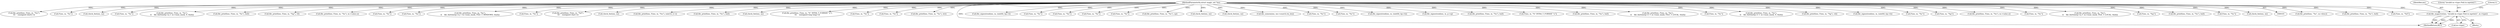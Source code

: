 digraph "0_file_4a284c89d6ef11aca34da65da7d673050a5ea320_5@pointer" {
"1001029" [label="(Call,file_magerror(ms, \"invalid m->type (%d) in mprint()\", m->type))"];
"1000102" [label="(MethodParameterIn,struct magic_set *ms)"];
"1001002" [label="(Call,file_printf(ms, \"%s\", m->desc))"];
"1000159" [label="(Call,file_printf(ms, F(ms, m, \"%s\"), buf))"];
"1001029" [label="(Call,file_magerror(ms, \"invalid m->type (%d) in mprint()\", m->type))"];
"1001032" [label="(Call,m->type)"];
"1001030" [label="(Identifier,ms)"];
"1000177" [label="(Call,F(ms, m, \"%d\"))"];
"1000250" [label="(Call,file_printf(ms, F(ms, m, \"%u\"),\n\t\t\t    (unsigned short) v))"];
"1000385" [label="(Call,F(ms, m, \"%s\"))"];
"1000749" [label="(Call,check_fmt(ms, m))"];
"1000607" [label="(Call,F(ms, m, \"%s\"))"];
"1000675" [label="(Call,file_printf(ms, F(ms, m, \"%s\"),\n\t\t    file_fmttime(p->q + m->num_mask, 0, tbuf)))"];
"1000834" [label="(Call,file_printf(ms, F(ms, m, \"%s\"), buf))"];
"1000784" [label="(Call,file_printf(ms, F(ms, m, \"%g\"), vf))"];
"1000442" [label="(Call,file_printf(ms, F(ms, m, \"%s\"), m->value.s))"];
"1001031" [label="(Literal,\"invalid m->type (%d) in mprint()\")"];
"1000677" [label="(Call,F(ms, m, \"%s\"))"];
"1000252" [label="(Call,F(ms, m, \"%u\"))"];
"1000710" [label="(Call,file_printf(ms, F(ms, m, \"%s\"),\n\t\t    file_fmttime(p->q + m->num_mask, FILE_T_WINDOWS, tbuf)))"];
"1000542" [label="(Call,F(ms, m, \"%s\"))"];
"1000175" [label="(Call,file_printf(ms, F(ms, m, \"%d\"),\n\t\t\t    (unsigned char) v))"];
"1000213" [label="(Call,check_fmt(ms, m))"];
"1000326" [label="(Call,file_printf(ms, F(ms, m, \"%u\"), (uint32_t) v))"];
"1000768" [label="(Call,file_printf(ms, F(ms, m, \"%s\"), buf))"];
"1000289" [label="(Call,check_fmt(ms, m))"];
"1000399" [label="(Call,file_printf(ms, F(ms, m, \"%\" INT64_T_FORMAT \"u\"),\n\t\t\t    (unsigned long long) v))"];
"1000712" [label="(Call,F(ms, m, \"%s\"))"];
"1000836" [label="(Call,F(ms, m, \"%s\"))"];
"1000540" [label="(Call,file_printf(ms, F(ms, m, \"%s\"), str))"];
"1001042" [label="(MethodReturn,RET)"];
"1000280" [label="(Call,file_signextend(ms, m, (uint64_t)p->l))"];
"1000102" [label="(MethodParameterIn,struct magic_set *ms)"];
"1000236" [label="(Call,F(ms, m, \"%s\"))"];
"1000328" [label="(Call,F(ms, m, \"%u\"))"];
"1000770" [label="(Call,F(ms, m, \"%s\"))"];
"1000161" [label="(Call,F(ms, m, \"%s\"))"];
"1000908" [label="(Call,file_printf(ms, F(ms, m, \"%s\"), cp))"];
"1000815" [label="(Call,check_fmt(ms, m))"];
"1000362" [label="(Call,check_fmt(ms, m))"];
"1000896" [label="(Call,file_oomem(ms, ms->search.rm_len))"];
"1000910" [label="(Call,F(ms, m, \"%s\"))"];
"1000642" [label="(Call,F(ms, m, \"%s\"))"];
"1000204" [label="(Call,file_signextend(ms, m, (uint64_t)p->h))"];
"1000355" [label="(Call,file_signextend(ms, m, p->q))"];
"1000383" [label="(Call,file_printf(ms, F(ms, m, \"%s\"), buf))"];
"1000401" [label="(Call,F(ms, m, \"%\" INT64_T_FORMAT \"u\"))"];
"1000234" [label="(Call,file_printf(ms, F(ms, m, \"%s\"), buf))"];
"1000569" [label="(Call,file_printf(ms, F(ms, m, \"%s\"),\n\t\t    file_fmttime(p->l + m->num_mask, FILE_T_LOCAL, tbuf)))"];
"1000444" [label="(Call,F(ms, m, \"%s\"))"];
"1000605" [label="(Call,file_printf(ms, F(ms, m, \"%s\"),\n\t\t    file_fmttime(p->l + m->num_mask, 0, tbuf)))"];
"1000850" [label="(Call,file_printf(ms, F(ms, m, \"%g\"), vd))"];
"1000129" [label="(Call,file_signextend(ms, m, (uint64_t)p->b))"];
"1001037" [label="(Literal,1)"];
"1000958" [label="(Call,F(ms, m, \"%s\"))"];
"1000786" [label="(Call,F(ms, m, \"%g\"))"];
"1000956" [label="(Call,file_printf(ms, F(ms, m, \"%s\"), m->value.s))"];
"1000125" [label="(Block,)"];
"1000312" [label="(Call,F(ms, m, \"%s\"))"];
"1000640" [label="(Call,file_printf(ms, F(ms, m, \"%s\"),\n\t\t    file_fmttime(p->q + m->num_mask, FILE_T_LOCAL, tbuf)))"];
"1000852" [label="(Call,F(ms, m, \"%g\"))"];
"1000310" [label="(Call,file_printf(ms, F(ms, m, \"%s\"), buf))"];
"1000571" [label="(Call,F(ms, m, \"%s\"))"];
"1000138" [label="(Call,check_fmt(ms, m))"];
"1001029" -> "1000125"  [label="AST: "];
"1001029" -> "1001032"  [label="CFG: "];
"1001030" -> "1001029"  [label="AST: "];
"1001031" -> "1001029"  [label="AST: "];
"1001032" -> "1001029"  [label="AST: "];
"1001037" -> "1001029"  [label="CFG: "];
"1001029" -> "1001042"  [label="DDG: "];
"1001029" -> "1001042"  [label="DDG: "];
"1001029" -> "1001042"  [label="DDG: "];
"1000102" -> "1001029"  [label="DDG: "];
"1000102" -> "1000101"  [label="AST: "];
"1000102" -> "1001042"  [label="DDG: "];
"1000102" -> "1000129"  [label="DDG: "];
"1000102" -> "1000138"  [label="DDG: "];
"1000102" -> "1000159"  [label="DDG: "];
"1000102" -> "1000161"  [label="DDG: "];
"1000102" -> "1000175"  [label="DDG: "];
"1000102" -> "1000177"  [label="DDG: "];
"1000102" -> "1000204"  [label="DDG: "];
"1000102" -> "1000213"  [label="DDG: "];
"1000102" -> "1000234"  [label="DDG: "];
"1000102" -> "1000236"  [label="DDG: "];
"1000102" -> "1000250"  [label="DDG: "];
"1000102" -> "1000252"  [label="DDG: "];
"1000102" -> "1000280"  [label="DDG: "];
"1000102" -> "1000289"  [label="DDG: "];
"1000102" -> "1000310"  [label="DDG: "];
"1000102" -> "1000312"  [label="DDG: "];
"1000102" -> "1000326"  [label="DDG: "];
"1000102" -> "1000328"  [label="DDG: "];
"1000102" -> "1000355"  [label="DDG: "];
"1000102" -> "1000362"  [label="DDG: "];
"1000102" -> "1000383"  [label="DDG: "];
"1000102" -> "1000385"  [label="DDG: "];
"1000102" -> "1000399"  [label="DDG: "];
"1000102" -> "1000401"  [label="DDG: "];
"1000102" -> "1000442"  [label="DDG: "];
"1000102" -> "1000444"  [label="DDG: "];
"1000102" -> "1000540"  [label="DDG: "];
"1000102" -> "1000542"  [label="DDG: "];
"1000102" -> "1000569"  [label="DDG: "];
"1000102" -> "1000571"  [label="DDG: "];
"1000102" -> "1000605"  [label="DDG: "];
"1000102" -> "1000607"  [label="DDG: "];
"1000102" -> "1000640"  [label="DDG: "];
"1000102" -> "1000642"  [label="DDG: "];
"1000102" -> "1000675"  [label="DDG: "];
"1000102" -> "1000677"  [label="DDG: "];
"1000102" -> "1000710"  [label="DDG: "];
"1000102" -> "1000712"  [label="DDG: "];
"1000102" -> "1000749"  [label="DDG: "];
"1000102" -> "1000768"  [label="DDG: "];
"1000102" -> "1000770"  [label="DDG: "];
"1000102" -> "1000784"  [label="DDG: "];
"1000102" -> "1000786"  [label="DDG: "];
"1000102" -> "1000815"  [label="DDG: "];
"1000102" -> "1000834"  [label="DDG: "];
"1000102" -> "1000836"  [label="DDG: "];
"1000102" -> "1000850"  [label="DDG: "];
"1000102" -> "1000852"  [label="DDG: "];
"1000102" -> "1000896"  [label="DDG: "];
"1000102" -> "1000908"  [label="DDG: "];
"1000102" -> "1000910"  [label="DDG: "];
"1000102" -> "1000956"  [label="DDG: "];
"1000102" -> "1000958"  [label="DDG: "];
"1000102" -> "1001002"  [label="DDG: "];
}
